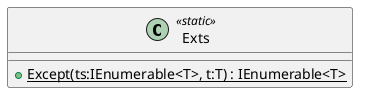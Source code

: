 @startuml
class Exts <<static>> {
    + {static} Except(ts:IEnumerable<T>, t:T) : IEnumerable<T>
}
@enduml
